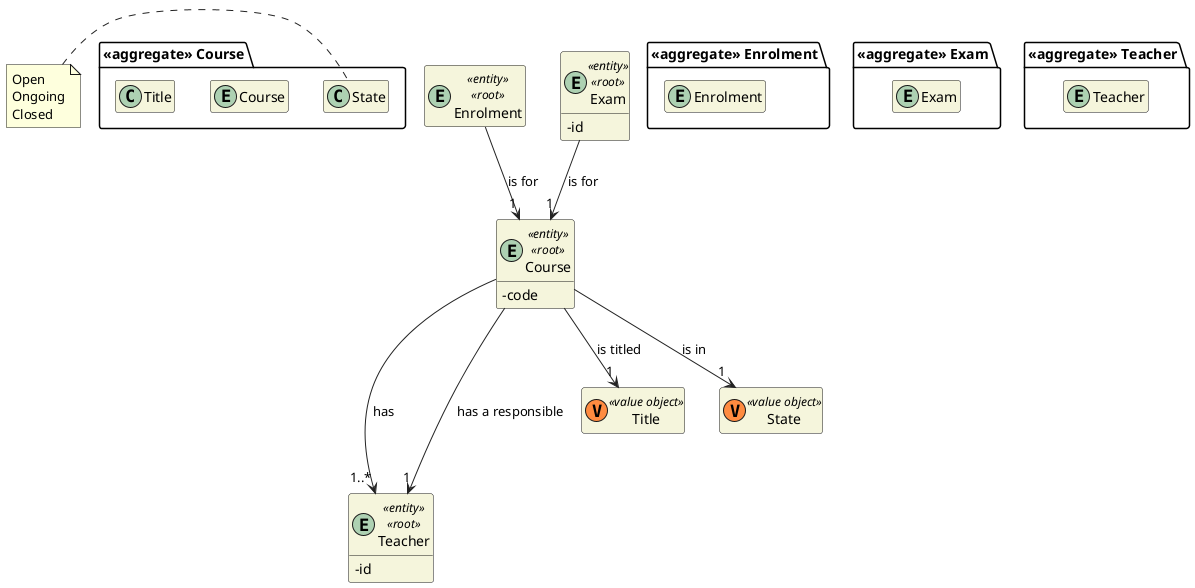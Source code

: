 @startuml DM-COURSE
'https://plantuml.com/class-diagram

skinparam classAttributeIconSize 0
hide empty attributes
hide empty methods
skinparam classBackgroundColor beige
skinparam ArrowColor #222222

package "<<aggregate>> Course" {
    entity Course

    class Title
    class State
}

package "<<aggregate>> Enrolment" {
    entity Enrolment
}

entity Course <<entity>> <<root>> {
    - code
}

entity Enrolment <<entity>> <<root>> {
}

package "<<aggregate>> Exam" {
    entity Exam
}

entity Exam <<entity>> <<root>> {
  -id
}

package "<<aggregate>> Teacher" {
    entity Teacher
}

entity Teacher <<entity>> <<root>> {
    -id
}

note left of State : Open\nOngoing\nClosed

class Title <<(V,#FF8B40) value object>> {}
class State <<(V,#FF8B40) value object>> {}

Course --> "1" Title : is titled
Course --> "1" State : is in
Course ---> "1..*" Teacher : has
Course --> "1" Teacher : has a responsible

Enrolment --> "1" Course : is for

Exam --> "1" Course : is for

@enduml
